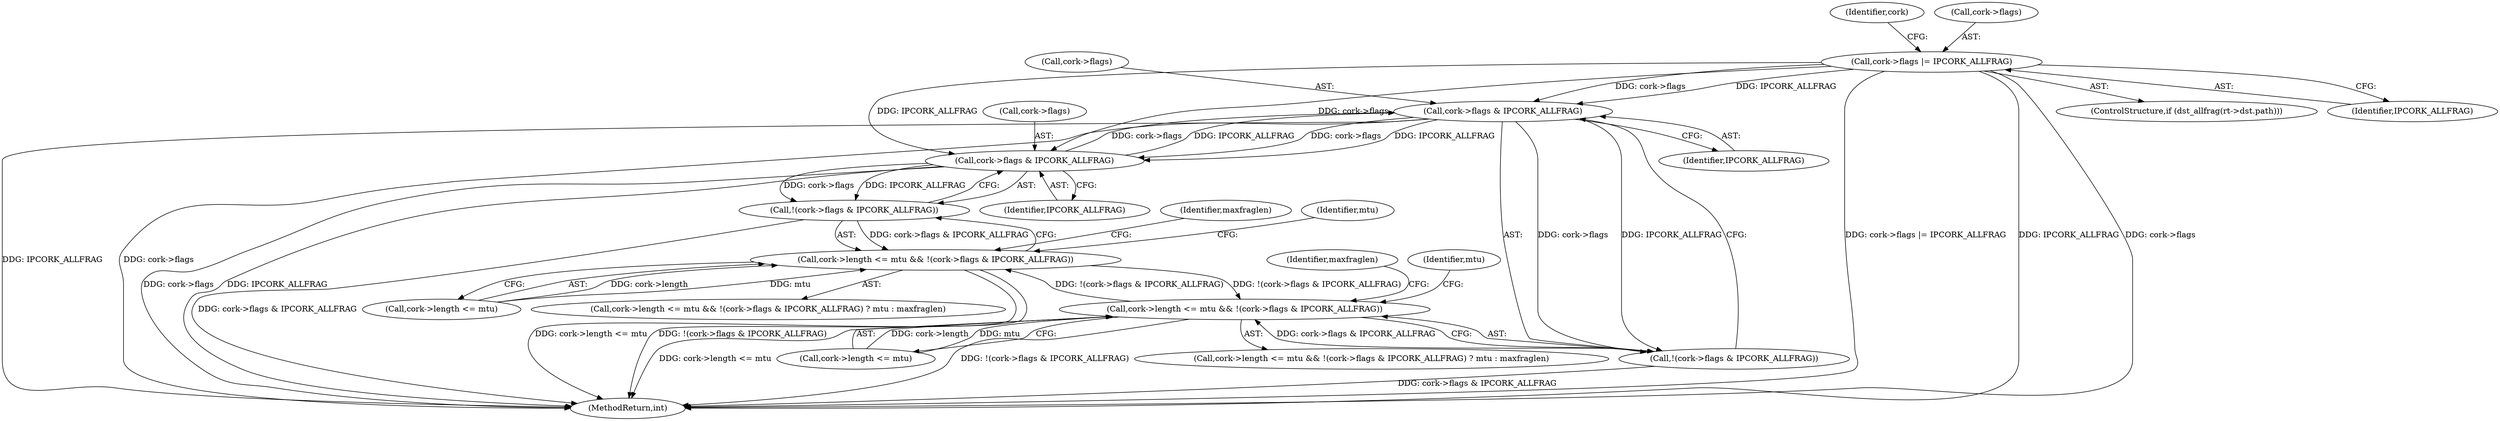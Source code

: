 digraph "0_linux_2811ebac2521ceac84f2bdae402455baa6a7fb47@pointer" {
"1000830" [label="(Call,cork->flags & IPCORK_ALLFRAG)"];
"1000744" [label="(Call,cork->flags & IPCORK_ALLFRAG)"];
"1000494" [label="(Call,cork->flags |= IPCORK_ALLFRAG)"];
"1000830" [label="(Call,cork->flags & IPCORK_ALLFRAG)"];
"1000743" [label="(Call,!(cork->flags & IPCORK_ALLFRAG))"];
"1000737" [label="(Call,cork->length <= mtu && !(cork->flags & IPCORK_ALLFRAG))"];
"1000823" [label="(Call,cork->length <= mtu && !(cork->flags & IPCORK_ALLFRAG))"];
"1000829" [label="(Call,!(cork->flags & IPCORK_ALLFRAG))"];
"1000487" [label="(ControlStructure,if (dst_allfrag(rt->dst.path)))"];
"1000501" [label="(Identifier,cork)"];
"1000744" [label="(Call,cork->flags & IPCORK_ALLFRAG)"];
"1000494" [label="(Call,cork->flags |= IPCORK_ALLFRAG)"];
"1000738" [label="(Call,cork->length <= mtu)"];
"1000750" [label="(Identifier,maxfraglen)"];
"1000498" [label="(Identifier,IPCORK_ALLFRAG)"];
"1000748" [label="(Identifier,IPCORK_ALLFRAG)"];
"1000745" [label="(Call,cork->flags)"];
"1000823" [label="(Call,cork->length <= mtu && !(cork->flags & IPCORK_ALLFRAG))"];
"1000743" [label="(Call,!(cork->flags & IPCORK_ALLFRAG))"];
"1000836" [label="(Identifier,maxfraglen)"];
"1000834" [label="(Identifier,IPCORK_ALLFRAG)"];
"1000830" [label="(Call,cork->flags & IPCORK_ALLFRAG)"];
"1000831" [label="(Call,cork->flags)"];
"1000822" [label="(Call,cork->length <= mtu && !(cork->flags & IPCORK_ALLFRAG) ? mtu : maxfraglen)"];
"1000824" [label="(Call,cork->length <= mtu)"];
"1000749" [label="(Identifier,mtu)"];
"1001333" [label="(MethodReturn,int)"];
"1000737" [label="(Call,cork->length <= mtu && !(cork->flags & IPCORK_ALLFRAG))"];
"1000829" [label="(Call,!(cork->flags & IPCORK_ALLFRAG))"];
"1000835" [label="(Identifier,mtu)"];
"1000495" [label="(Call,cork->flags)"];
"1000736" [label="(Call,cork->length <= mtu && !(cork->flags & IPCORK_ALLFRAG) ? mtu : maxfraglen)"];
"1000830" -> "1000829"  [label="AST: "];
"1000830" -> "1000834"  [label="CFG: "];
"1000831" -> "1000830"  [label="AST: "];
"1000834" -> "1000830"  [label="AST: "];
"1000829" -> "1000830"  [label="CFG: "];
"1000830" -> "1001333"  [label="DDG: IPCORK_ALLFRAG"];
"1000830" -> "1001333"  [label="DDG: cork->flags"];
"1000830" -> "1000744"  [label="DDG: cork->flags"];
"1000830" -> "1000744"  [label="DDG: IPCORK_ALLFRAG"];
"1000830" -> "1000829"  [label="DDG: cork->flags"];
"1000830" -> "1000829"  [label="DDG: IPCORK_ALLFRAG"];
"1000744" -> "1000830"  [label="DDG: cork->flags"];
"1000744" -> "1000830"  [label="DDG: IPCORK_ALLFRAG"];
"1000494" -> "1000830"  [label="DDG: cork->flags"];
"1000494" -> "1000830"  [label="DDG: IPCORK_ALLFRAG"];
"1000744" -> "1000743"  [label="AST: "];
"1000744" -> "1000748"  [label="CFG: "];
"1000745" -> "1000744"  [label="AST: "];
"1000748" -> "1000744"  [label="AST: "];
"1000743" -> "1000744"  [label="CFG: "];
"1000744" -> "1001333"  [label="DDG: IPCORK_ALLFRAG"];
"1000744" -> "1001333"  [label="DDG: cork->flags"];
"1000744" -> "1000743"  [label="DDG: cork->flags"];
"1000744" -> "1000743"  [label="DDG: IPCORK_ALLFRAG"];
"1000494" -> "1000744"  [label="DDG: cork->flags"];
"1000494" -> "1000744"  [label="DDG: IPCORK_ALLFRAG"];
"1000494" -> "1000487"  [label="AST: "];
"1000494" -> "1000498"  [label="CFG: "];
"1000495" -> "1000494"  [label="AST: "];
"1000498" -> "1000494"  [label="AST: "];
"1000501" -> "1000494"  [label="CFG: "];
"1000494" -> "1001333"  [label="DDG: cork->flags |= IPCORK_ALLFRAG"];
"1000494" -> "1001333"  [label="DDG: IPCORK_ALLFRAG"];
"1000494" -> "1001333"  [label="DDG: cork->flags"];
"1000743" -> "1000737"  [label="AST: "];
"1000737" -> "1000743"  [label="CFG: "];
"1000743" -> "1001333"  [label="DDG: cork->flags & IPCORK_ALLFRAG"];
"1000743" -> "1000737"  [label="DDG: cork->flags & IPCORK_ALLFRAG"];
"1000737" -> "1000736"  [label="AST: "];
"1000737" -> "1000738"  [label="CFG: "];
"1000738" -> "1000737"  [label="AST: "];
"1000749" -> "1000737"  [label="CFG: "];
"1000750" -> "1000737"  [label="CFG: "];
"1000737" -> "1001333"  [label="DDG: cork->length <= mtu"];
"1000737" -> "1001333"  [label="DDG: !(cork->flags & IPCORK_ALLFRAG)"];
"1000738" -> "1000737"  [label="DDG: cork->length"];
"1000738" -> "1000737"  [label="DDG: mtu"];
"1000823" -> "1000737"  [label="DDG: !(cork->flags & IPCORK_ALLFRAG)"];
"1000737" -> "1000823"  [label="DDG: !(cork->flags & IPCORK_ALLFRAG)"];
"1000823" -> "1000822"  [label="AST: "];
"1000823" -> "1000824"  [label="CFG: "];
"1000823" -> "1000829"  [label="CFG: "];
"1000824" -> "1000823"  [label="AST: "];
"1000829" -> "1000823"  [label="AST: "];
"1000835" -> "1000823"  [label="CFG: "];
"1000836" -> "1000823"  [label="CFG: "];
"1000823" -> "1001333"  [label="DDG: !(cork->flags & IPCORK_ALLFRAG)"];
"1000823" -> "1001333"  [label="DDG: cork->length <= mtu"];
"1000824" -> "1000823"  [label="DDG: cork->length"];
"1000824" -> "1000823"  [label="DDG: mtu"];
"1000829" -> "1000823"  [label="DDG: cork->flags & IPCORK_ALLFRAG"];
"1000829" -> "1001333"  [label="DDG: cork->flags & IPCORK_ALLFRAG"];
}
